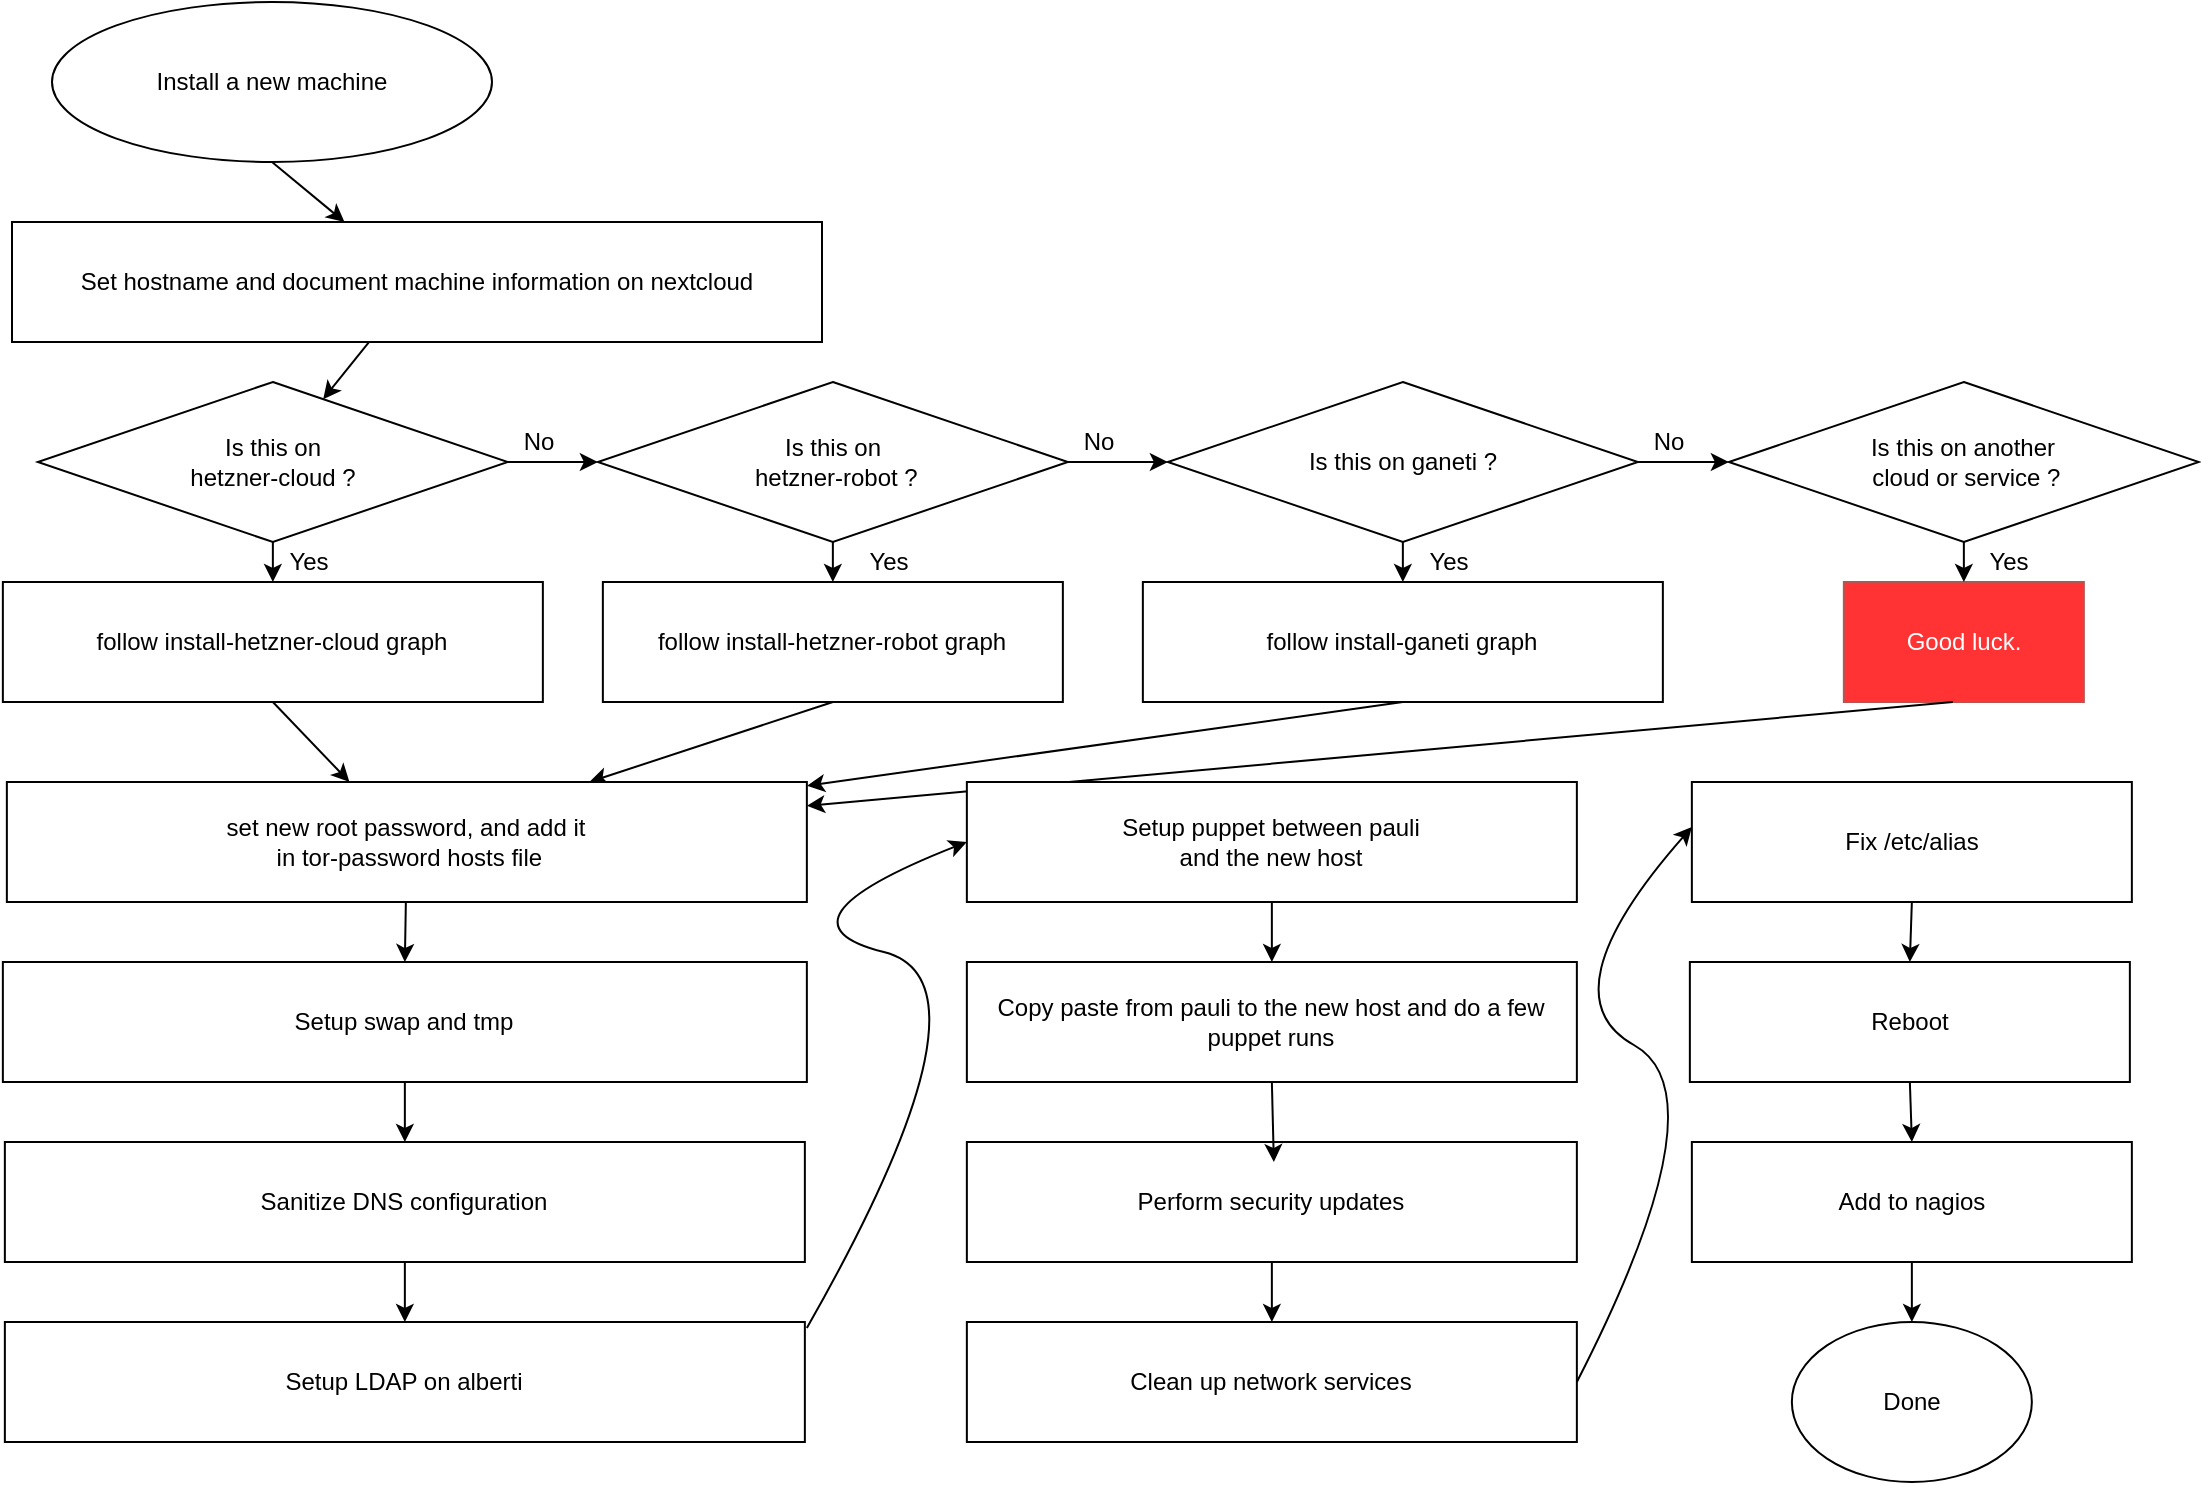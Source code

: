 <mxfile version="12.5.1" type="device" pages="4"><diagram id="0d1IPX23wEX2T46wlJNp" name="install-common"><mxGraphModel dx="1180" dy="740" grid="1" gridSize="10" guides="1" tooltips="1" connect="1" arrows="1" fold="1" page="1" pageScale="1" pageWidth="1169" pageHeight="827" math="0" shadow="0"><root><mxCell id="0"/><mxCell id="1" parent="0"/><mxCell id="UQ7W-DgG1JirvqYdzLQX-1" value="Is this on &lt;br&gt;hetzner-cloud ?" style="rhombus;whiteSpace=wrap;html=1;" parent="1" vertex="1"><mxGeometry x="52.93" y="210" width="235" height="80" as="geometry"/></mxCell><mxCell id="UQ7W-DgG1JirvqYdzLQX-2" value="Install a new machine" style="ellipse;whiteSpace=wrap;html=1;" parent="1" vertex="1"><mxGeometry x="60" y="20" width="220" height="80" as="geometry"/></mxCell><mxCell id="UQ7W-DgG1JirvqYdzLQX-3" value="Is this on&lt;br&gt;&amp;nbsp;hetzner-robot ?" style="rhombus;whiteSpace=wrap;html=1;" parent="1" vertex="1"><mxGeometry x="332.93" y="210" width="235" height="80" as="geometry"/></mxCell><mxCell id="UQ7W-DgG1JirvqYdzLQX-5" value="Is this on ganeti ?" style="rhombus;whiteSpace=wrap;html=1;" parent="1" vertex="1"><mxGeometry x="617.93" y="210" width="235" height="80" as="geometry"/></mxCell><mxCell id="UQ7W-DgG1JirvqYdzLQX-6" value="" style="endArrow=classic;html=1;exitX=0.5;exitY=1;exitDx=0;exitDy=0;" parent="1" source="UQ7W-DgG1JirvqYdzLQX-2" target="RWSKSLjJLrmc3FK-_HVE-2" edge="1"><mxGeometry width="50" height="50" relative="1" as="geometry"><mxPoint x="47.5" y="290" as="sourcePoint"/><mxPoint x="107.5" y="260" as="targetPoint"/></mxGeometry></mxCell><mxCell id="UQ7W-DgG1JirvqYdzLQX-7" value="" style="endArrow=classic;html=1;exitX=1;exitY=0.5;exitDx=0;exitDy=0;entryX=0;entryY=0.5;entryDx=0;entryDy=0;" parent="1" source="UQ7W-DgG1JirvqYdzLQX-1" target="UQ7W-DgG1JirvqYdzLQX-3" edge="1"><mxGeometry width="50" height="50" relative="1" as="geometry"><mxPoint x="207.93" y="460" as="sourcePoint"/><mxPoint x="257.93" y="410" as="targetPoint"/></mxGeometry></mxCell><mxCell id="UQ7W-DgG1JirvqYdzLQX-8" value="" style="endArrow=classic;html=1;exitX=1;exitY=0.5;exitDx=0;exitDy=0;entryX=0;entryY=0.5;entryDx=0;entryDy=0;" parent="1" source="UQ7W-DgG1JirvqYdzLQX-3" target="UQ7W-DgG1JirvqYdzLQX-5" edge="1"><mxGeometry width="50" height="50" relative="1" as="geometry"><mxPoint x="567.93" y="320" as="sourcePoint"/><mxPoint x="617.93" y="270" as="targetPoint"/></mxGeometry></mxCell><mxCell id="UQ7W-DgG1JirvqYdzLQX-9" value="No" style="text;html=1;align=center;verticalAlign=middle;resizable=0;points=[];;autosize=1;" parent="1" vertex="1"><mxGeometry x="287.93" y="230" width="30" height="20" as="geometry"/></mxCell><mxCell id="UQ7W-DgG1JirvqYdzLQX-10" value="No" style="text;html=1;align=center;verticalAlign=middle;resizable=0;points=[];;autosize=1;" parent="1" vertex="1"><mxGeometry x="567.93" y="230" width="30" height="20" as="geometry"/></mxCell><mxCell id="UQ7W-DgG1JirvqYdzLQX-11" value="follow install-hetzner-cloud graph" style="rounded=0;whiteSpace=wrap;html=1;" parent="1" vertex="1"><mxGeometry x="35.43" y="310" width="270" height="60" as="geometry"/></mxCell><mxCell id="UQ7W-DgG1JirvqYdzLQX-12" value="follow install-hetzner-robot graph" style="rounded=0;whiteSpace=wrap;html=1;" parent="1" vertex="1"><mxGeometry x="335.43" y="310" width="230" height="60" as="geometry"/></mxCell><mxCell id="UQ7W-DgG1JirvqYdzLQX-13" value="follow install-ganeti graph" style="rounded=0;whiteSpace=wrap;html=1;" parent="1" vertex="1"><mxGeometry x="605.43" y="310" width="260" height="60" as="geometry"/></mxCell><mxCell id="UQ7W-DgG1JirvqYdzLQX-14" value="" style="endArrow=classic;html=1;exitX=0.5;exitY=1;exitDx=0;exitDy=0;entryX=0.5;entryY=0;entryDx=0;entryDy=0;" parent="1" source="UQ7W-DgG1JirvqYdzLQX-1" target="UQ7W-DgG1JirvqYdzLQX-11" edge="1"><mxGeometry width="50" height="50" relative="1" as="geometry"><mxPoint x="37.93" y="540" as="sourcePoint"/><mxPoint x="87.93" y="490" as="targetPoint"/></mxGeometry></mxCell><mxCell id="UQ7W-DgG1JirvqYdzLQX-15" value="" style="endArrow=classic;html=1;exitX=0.5;exitY=1;exitDx=0;exitDy=0;" parent="1" source="UQ7W-DgG1JirvqYdzLQX-3" target="UQ7W-DgG1JirvqYdzLQX-12" edge="1"><mxGeometry width="50" height="50" relative="1" as="geometry"><mxPoint x="417.93" y="390" as="sourcePoint"/><mxPoint x="467.93" y="340" as="targetPoint"/></mxGeometry></mxCell><mxCell id="UQ7W-DgG1JirvqYdzLQX-16" value="" style="endArrow=classic;html=1;exitX=0.5;exitY=1;exitDx=0;exitDy=0;entryX=0.5;entryY=0;entryDx=0;entryDy=0;" parent="1" source="UQ7W-DgG1JirvqYdzLQX-5" target="UQ7W-DgG1JirvqYdzLQX-13" edge="1"><mxGeometry width="50" height="50" relative="1" as="geometry"><mxPoint x="767.93" y="400" as="sourcePoint"/><mxPoint x="817.93" y="350" as="targetPoint"/></mxGeometry></mxCell><mxCell id="UQ7W-DgG1JirvqYdzLQX-17" value="Yes" style="text;html=1;align=center;verticalAlign=middle;resizable=0;points=[];;autosize=1;" parent="1" vertex="1"><mxGeometry x="167.93" y="290" width="40" height="20" as="geometry"/></mxCell><mxCell id="UQ7W-DgG1JirvqYdzLQX-18" value="Yes" style="text;html=1;align=center;verticalAlign=middle;resizable=0;points=[];;autosize=1;" parent="1" vertex="1"><mxGeometry x="457.93" y="290" width="40" height="20" as="geometry"/></mxCell><mxCell id="UQ7W-DgG1JirvqYdzLQX-19" value="Yes" style="text;html=1;align=center;verticalAlign=middle;resizable=0;points=[];;autosize=1;" parent="1" vertex="1"><mxGeometry x="737.93" y="290" width="40" height="20" as="geometry"/></mxCell><mxCell id="UQ7W-DgG1JirvqYdzLQX-20" value="Is this on another&lt;br&gt;&amp;nbsp;cloud or service ?" style="rhombus;whiteSpace=wrap;html=1;" parent="1" vertex="1"><mxGeometry x="898.43" y="210" width="235" height="80" as="geometry"/></mxCell><mxCell id="UQ7W-DgG1JirvqYdzLQX-21" value="" style="endArrow=classic;html=1;exitX=1;exitY=0.5;exitDx=0;exitDy=0;entryX=0;entryY=0.5;entryDx=0;entryDy=0;" parent="1" source="UQ7W-DgG1JirvqYdzLQX-5" target="UQ7W-DgG1JirvqYdzLQX-20" edge="1"><mxGeometry width="50" height="50" relative="1" as="geometry"><mxPoint x="857.93" y="270" as="sourcePoint"/><mxPoint x="907.93" y="220" as="targetPoint"/></mxGeometry></mxCell><mxCell id="UQ7W-DgG1JirvqYdzLQX-22" value="No" style="text;html=1;align=center;verticalAlign=middle;resizable=0;points=[];;autosize=1;" parent="1" vertex="1"><mxGeometry x="852.93" y="230" width="30" height="20" as="geometry"/></mxCell><mxCell id="UQ7W-DgG1JirvqYdzLQX-23" value="Good luck." style="rounded=0;whiteSpace=wrap;html=1;fillColor=#FF3333;strokeColor=#b85450;fontColor=#FFFFFF;" parent="1" vertex="1"><mxGeometry x="955.93" y="310" width="120" height="60" as="geometry"/></mxCell><mxCell id="UQ7W-DgG1JirvqYdzLQX-24" value="" style="endArrow=classic;html=1;exitX=0.5;exitY=1;exitDx=0;exitDy=0;entryX=0.5;entryY=0;entryDx=0;entryDy=0;" parent="1" source="UQ7W-DgG1JirvqYdzLQX-20" target="UQ7W-DgG1JirvqYdzLQX-23" edge="1"><mxGeometry width="50" height="50" relative="1" as="geometry"><mxPoint x="1017.93" y="390" as="sourcePoint"/><mxPoint x="1067.93" y="340" as="targetPoint"/></mxGeometry></mxCell><mxCell id="UQ7W-DgG1JirvqYdzLQX-25" value="Yes" style="text;html=1;align=center;verticalAlign=middle;resizable=0;points=[];;autosize=1;" parent="1" vertex="1"><mxGeometry x="1017.93" y="290" width="40" height="20" as="geometry"/></mxCell><mxCell id="UQ7W-DgG1JirvqYdzLQX-27" value="" style="endArrow=classic;html=1;exitX=0.5;exitY=1;exitDx=0;exitDy=0;" parent="1" source="UQ7W-DgG1JirvqYdzLQX-11" target="UQ7W-DgG1JirvqYdzLQX-31" edge="1"><mxGeometry width="50" height="50" relative="1" as="geometry"><mxPoint x="59.43" y="520" as="sourcePoint"/><mxPoint x="169.68" y="390" as="targetPoint"/></mxGeometry></mxCell><mxCell id="UQ7W-DgG1JirvqYdzLQX-28" value="" style="endArrow=classic;html=1;exitX=0.5;exitY=1;exitDx=0;exitDy=0;" parent="1" source="UQ7W-DgG1JirvqYdzLQX-12" target="UQ7W-DgG1JirvqYdzLQX-31" edge="1"><mxGeometry width="50" height="50" relative="1" as="geometry"><mxPoint x="319.43" y="740" as="sourcePoint"/><mxPoint x="270.93" y="390" as="targetPoint"/></mxGeometry></mxCell><mxCell id="UQ7W-DgG1JirvqYdzLQX-29" value="" style="endArrow=classic;html=1;exitX=0.5;exitY=1;exitDx=0;exitDy=0;" parent="1" source="UQ7W-DgG1JirvqYdzLQX-13" target="UQ7W-DgG1JirvqYdzLQX-31" edge="1"><mxGeometry width="50" height="50" relative="1" as="geometry"><mxPoint x="759.43" y="540" as="sourcePoint"/><mxPoint x="372.18" y="390" as="targetPoint"/></mxGeometry></mxCell><mxCell id="UQ7W-DgG1JirvqYdzLQX-30" value="" style="endArrow=classic;html=1;exitX=0.454;exitY=1;exitDx=0;exitDy=0;exitPerimeter=0;" parent="1" source="UQ7W-DgG1JirvqYdzLQX-23" target="UQ7W-DgG1JirvqYdzLQX-31" edge="1"><mxGeometry width="50" height="50" relative="1" as="geometry"><mxPoint x="839.43" y="670" as="sourcePoint"/><mxPoint x="473.43" y="420" as="targetPoint"/></mxGeometry></mxCell><mxCell id="UQ7W-DgG1JirvqYdzLQX-31" value="&lt;span style=&quot;white-space: normal&quot;&gt;set new root password, and add it&lt;br&gt;&amp;nbsp;in tor-password&amp;nbsp;&lt;/span&gt;hosts file" style="rounded=0;whiteSpace=wrap;html=1;" parent="1" vertex="1"><mxGeometry x="37.43" y="410" width="400" height="60" as="geometry"/></mxCell><mxCell id="UQ7W-DgG1JirvqYdzLQX-33" value="Setup swap and tmp" style="rounded=0;whiteSpace=wrap;html=1;" parent="1" vertex="1"><mxGeometry x="35.43" y="500" width="402" height="60" as="geometry"/></mxCell><mxCell id="UQ7W-DgG1JirvqYdzLQX-34" value="&lt;p&gt;Sanitize DNS configuration&lt;/p&gt;" style="rounded=0;whiteSpace=wrap;html=1;" parent="1" vertex="1"><mxGeometry x="36.43" y="590" width="400" height="60" as="geometry"/></mxCell><mxCell id="UQ7W-DgG1JirvqYdzLQX-35" value="" style="endArrow=classic;html=1;entryX=0.5;entryY=0;entryDx=0;entryDy=0;" parent="1" source="UQ7W-DgG1JirvqYdzLQX-31" target="UQ7W-DgG1JirvqYdzLQX-33" edge="1"><mxGeometry width="50" height="50" relative="1" as="geometry"><mxPoint x="237.43" y="473" as="sourcePoint"/><mxPoint x="327.43" y="623" as="targetPoint"/></mxGeometry></mxCell><mxCell id="UQ7W-DgG1JirvqYdzLQX-36" value="" style="endArrow=classic;html=1;exitX=0.5;exitY=1;exitDx=0;exitDy=0;entryX=0.5;entryY=0;entryDx=0;entryDy=0;" parent="1" source="UQ7W-DgG1JirvqYdzLQX-33" target="UQ7W-DgG1JirvqYdzLQX-34" edge="1"><mxGeometry width="50" height="50" relative="1" as="geometry"><mxPoint x="226.43" y="710" as="sourcePoint"/><mxPoint x="276.43" y="660" as="targetPoint"/></mxGeometry></mxCell><mxCell id="UQ7W-DgG1JirvqYdzLQX-38" value="Setup LDAP on alberti" style="rounded=0;whiteSpace=wrap;html=1;" parent="1" vertex="1"><mxGeometry x="36.43" y="680" width="400" height="60" as="geometry"/></mxCell><mxCell id="UQ7W-DgG1JirvqYdzLQX-39" value="" style="endArrow=classic;html=1;exitX=0.5;exitY=1;exitDx=0;exitDy=0;entryX=0.5;entryY=0;entryDx=0;entryDy=0;" parent="1" source="UQ7W-DgG1JirvqYdzLQX-34" target="UQ7W-DgG1JirvqYdzLQX-38" edge="1"><mxGeometry width="50" height="50" relative="1" as="geometry"><mxPoint x="646.43" y="690" as="sourcePoint"/><mxPoint x="696.43" y="640" as="targetPoint"/></mxGeometry></mxCell><mxCell id="UQ7W-DgG1JirvqYdzLQX-40" value="Setup puppet between pauli &lt;br&gt;and the new host" style="rounded=0;whiteSpace=wrap;html=1;" parent="1" vertex="1"><mxGeometry x="517.43" y="410" width="305" height="60" as="geometry"/></mxCell><mxCell id="UQ7W-DgG1JirvqYdzLQX-41" value="Copy paste from pauli to the new host and do a few puppet runs" style="rounded=0;whiteSpace=wrap;html=1;" parent="1" vertex="1"><mxGeometry x="517.43" y="500" width="305" height="60" as="geometry"/></mxCell><mxCell id="UQ7W-DgG1JirvqYdzLQX-42" value="Perform security updates" style="rounded=0;whiteSpace=wrap;html=1;" parent="1" vertex="1"><mxGeometry x="517.43" y="590" width="305" height="60" as="geometry"/></mxCell><mxCell id="UQ7W-DgG1JirvqYdzLQX-44" value="Clean up network services" style="rounded=0;whiteSpace=wrap;html=1;" parent="1" vertex="1"><mxGeometry x="517.43" y="680" width="305" height="60" as="geometry"/></mxCell><mxCell id="UQ7W-DgG1JirvqYdzLQX-45" value="Fix /etc/alias" style="rounded=0;whiteSpace=wrap;html=1;" parent="1" vertex="1"><mxGeometry x="879.93" y="410" width="220" height="60" as="geometry"/></mxCell><mxCell id="UQ7W-DgG1JirvqYdzLQX-46" value="Reboot" style="rounded=0;whiteSpace=wrap;html=1;" parent="1" vertex="1"><mxGeometry x="878.93" y="500" width="220" height="60" as="geometry"/></mxCell><mxCell id="UQ7W-DgG1JirvqYdzLQX-47" value="Add to nagios" style="rounded=0;whiteSpace=wrap;html=1;" parent="1" vertex="1"><mxGeometry x="879.93" y="590" width="220" height="60" as="geometry"/></mxCell><mxCell id="UQ7W-DgG1JirvqYdzLQX-48" value="" style="curved=1;endArrow=classic;html=1;fontColor=#FFFFFF;entryX=0;entryY=0.5;entryDx=0;entryDy=0;" parent="1" target="UQ7W-DgG1JirvqYdzLQX-40" edge="1"><mxGeometry width="50" height="50" relative="1" as="geometry"><mxPoint x="437.43" y="683" as="sourcePoint"/><mxPoint x="517.43" y="443" as="targetPoint"/><Array as="points"><mxPoint x="535.93" y="510"/><mxPoint x="415.93" y="480"/></Array></mxGeometry></mxCell><mxCell id="UQ7W-DgG1JirvqYdzLQX-49" value="" style="endArrow=classic;html=1;fontColor=#FFFFFF;exitX=0.5;exitY=1;exitDx=0;exitDy=0;entryX=0.5;entryY=0;entryDx=0;entryDy=0;" parent="1" source="UQ7W-DgG1JirvqYdzLQX-40" target="UQ7W-DgG1JirvqYdzLQX-41" edge="1"><mxGeometry width="50" height="50" relative="1" as="geometry"><mxPoint x="669.93" y="539.5" as="sourcePoint"/><mxPoint x="517.43" y="849.5" as="targetPoint"/></mxGeometry></mxCell><mxCell id="UQ7W-DgG1JirvqYdzLQX-50" value="" style="endArrow=classic;html=1;fontColor=#FFFFFF;exitX=0.5;exitY=1;exitDx=0;exitDy=0;" parent="1" source="UQ7W-DgG1JirvqYdzLQX-41" edge="1"><mxGeometry width="50" height="50" relative="1" as="geometry"><mxPoint x="607.43" y="853" as="sourcePoint"/><mxPoint x="670.93" y="600" as="targetPoint"/></mxGeometry></mxCell><mxCell id="UQ7W-DgG1JirvqYdzLQX-51" value="" style="endArrow=classic;html=1;fontColor=#FFFFFF;entryX=0.5;entryY=0;entryDx=0;entryDy=0;" parent="1" source="UQ7W-DgG1JirvqYdzLQX-42" target="UQ7W-DgG1JirvqYdzLQX-44" edge="1"><mxGeometry width="50" height="50" relative="1" as="geometry"><mxPoint x="669.93" y="733" as="sourcePoint"/><mxPoint x="669.93" y="753.711" as="targetPoint"/></mxGeometry></mxCell><mxCell id="UQ7W-DgG1JirvqYdzLQX-52" value="" style="curved=1;endArrow=classic;html=1;fontColor=#FFFFFF;exitX=1;exitY=0.5;exitDx=0;exitDy=0;entryX=0;entryY=0.375;entryDx=0;entryDy=0;entryPerimeter=0;" parent="1" source="UQ7W-DgG1JirvqYdzLQX-44" target="UQ7W-DgG1JirvqYdzLQX-45" edge="1"><mxGeometry width="50" height="50" relative="1" as="geometry"><mxPoint x="847.43" y="819.5" as="sourcePoint"/><mxPoint x="877.43" y="509.5" as="targetPoint"/><Array as="points"><mxPoint x="895.93" y="566.5"/><mxPoint x="805.93" y="516.5"/></Array></mxGeometry></mxCell><mxCell id="UQ7W-DgG1JirvqYdzLQX-55" value="Done" style="ellipse;whiteSpace=wrap;html=1;" parent="1" vertex="1"><mxGeometry x="929.93" y="680" width="120" height="80" as="geometry"/></mxCell><mxCell id="UQ7W-DgG1JirvqYdzLQX-56" value="" style="endArrow=classic;html=1;fontColor=#FFFFFF;exitX=0.5;exitY=1;exitDx=0;exitDy=0;entryX=0.5;entryY=0;entryDx=0;entryDy=0;" parent="1" source="UQ7W-DgG1JirvqYdzLQX-47" target="UQ7W-DgG1JirvqYdzLQX-55" edge="1"><mxGeometry width="50" height="50" relative="1" as="geometry"><mxPoint x="935.93" y="710" as="sourcePoint"/><mxPoint x="985.93" y="660" as="targetPoint"/></mxGeometry></mxCell><mxCell id="UQ7W-DgG1JirvqYdzLQX-60" value="" style="endArrow=classic;html=1;fontColor=#FFFFFF;exitX=0.5;exitY=1;exitDx=0;exitDy=0;entryX=0.5;entryY=0;entryDx=0;entryDy=0;" parent="1" source="UQ7W-DgG1JirvqYdzLQX-45" target="UQ7W-DgG1JirvqYdzLQX-46" edge="1"><mxGeometry width="50" height="50" relative="1" as="geometry"><mxPoint x="955.93" y="376.5" as="sourcePoint"/><mxPoint x="1005.93" y="326.5" as="targetPoint"/></mxGeometry></mxCell><mxCell id="UQ7W-DgG1JirvqYdzLQX-61" value="" style="endArrow=classic;html=1;fontColor=#FFFFFF;exitX=0.5;exitY=1;exitDx=0;exitDy=0;entryX=0.5;entryY=0;entryDx=0;entryDy=0;" parent="1" source="UQ7W-DgG1JirvqYdzLQX-46" target="UQ7W-DgG1JirvqYdzLQX-47" edge="1"><mxGeometry width="50" height="50" relative="1" as="geometry"><mxPoint x="995.93" y="370" as="sourcePoint"/><mxPoint x="989.93" y="570" as="targetPoint"/></mxGeometry></mxCell><mxCell id="RWSKSLjJLrmc3FK-_HVE-2" value="Set hostname and document machine information on nextcloud" style="rounded=0;whiteSpace=wrap;html=1;" vertex="1" parent="1"><mxGeometry x="40" y="130" width="405" height="60" as="geometry"/></mxCell><mxCell id="RWSKSLjJLrmc3FK-_HVE-3" value="" style="endArrow=classic;html=1;" edge="1" parent="1" source="RWSKSLjJLrmc3FK-_HVE-2" target="UQ7W-DgG1JirvqYdzLQX-1"><mxGeometry width="50" height="50" relative="1" as="geometry"><mxPoint x="40" y="850" as="sourcePoint"/><mxPoint x="90" y="800" as="targetPoint"/></mxGeometry></mxCell></root></mxGraphModel></diagram><diagram id="RopTsCA-VjNMFhCoTUpa" name="ganeti"><mxGraphModel dx="1180" dy="740" grid="1" gridSize="10" guides="1" tooltips="1" connect="1" arrows="1" fold="1" page="1" pageScale="1" pageWidth="850" pageHeight="1100" math="0" shadow="0"><root><mxCell id="LaWRZL4tM7NDJbEpiCf7-0"/><mxCell id="LaWRZL4tM7NDJbEpiCf7-1" parent="LaWRZL4tM7NDJbEpiCf7-0"/><mxCell id="xphLj5IP6PLh7_nCC-Ls-0" value="Installing a Ganeti VM" style="strokeWidth=2;html=1;shape=mxgraph.flowchart.start_1;whiteSpace=wrap;" vertex="1" parent="LaWRZL4tM7NDJbEpiCf7-1"><mxGeometry x="20" y="20" width="100" height="60" as="geometry"/></mxCell><mxCell id="xphLj5IP6PLh7_nCC-Ls-2" value="" style="endArrow=classic;html=1;" edge="1" parent="LaWRZL4tM7NDJbEpiCf7-1" source="xphLj5IP6PLh7_nCC-Ls-0" target="xphLj5IP6PLh7_nCC-Ls-3"><mxGeometry width="50" height="50" relative="1" as="geometry"><mxPoint x="20" y="250" as="sourcePoint"/><mxPoint x="70" y="100" as="targetPoint"/></mxGeometry></mxCell><mxCell id="xphLj5IP6PLh7_nCC-Ls-3" value="gnt-instance add" style="rounded=0;whiteSpace=wrap;html=1;" vertex="1" parent="LaWRZL4tM7NDJbEpiCf7-1"><mxGeometry x="10" y="100" width="120" height="60" as="geometry"/></mxCell><mxCell id="yCMYgFFWHgYFeI_J4jWQ-0" value="extract root password and SSH fingerprints" style="rounded=0;whiteSpace=wrap;html=1;" vertex="1" parent="LaWRZL4tM7NDJbEpiCf7-1"><mxGeometry x="10" y="190" width="120" height="60" as="geometry"/></mxCell><mxCell id="yCMYgFFWHgYFeI_J4jWQ-1" value="" style="endArrow=classic;html=1;" edge="1" parent="LaWRZL4tM7NDJbEpiCf7-1" source="xphLj5IP6PLh7_nCC-Ls-3" target="yCMYgFFWHgYFeI_J4jWQ-0"><mxGeometry width="50" height="50" relative="1" as="geometry"><mxPoint x="10" y="320" as="sourcePoint"/><mxPoint x="60" y="270" as="targetPoint"/></mxGeometry></mxCell><mxCell id="yCMYgFFWHgYFeI_J4jWQ-2" value="SSH into server" style="rounded=0;whiteSpace=wrap;html=1;" vertex="1" parent="LaWRZL4tM7NDJbEpiCf7-1"><mxGeometry x="10" y="270" width="120" height="60" as="geometry"/></mxCell><mxCell id="yCMYgFFWHgYFeI_J4jWQ-3" value="change root password" style="rounded=0;whiteSpace=wrap;html=1;" vertex="1" parent="LaWRZL4tM7NDJbEpiCf7-1"><mxGeometry x="10" y="350" width="120" height="60" as="geometry"/></mxCell><mxCell id="yCMYgFFWHgYFeI_J4jWQ-4" value="" style="endArrow=classic;html=1;" edge="1" parent="LaWRZL4tM7NDJbEpiCf7-1" source="yCMYgFFWHgYFeI_J4jWQ-2" target="yCMYgFFWHgYFeI_J4jWQ-3"><mxGeometry width="50" height="50" relative="1" as="geometry"><mxPoint x="10" y="480" as="sourcePoint"/><mxPoint x="60" y="430" as="targetPoint"/></mxGeometry></mxCell><mxCell id="yCMYgFFWHgYFeI_J4jWQ-5" value="" style="endArrow=classic;html=1;" edge="1" parent="LaWRZL4tM7NDJbEpiCf7-1" source="yCMYgFFWHgYFeI_J4jWQ-0" target="yCMYgFFWHgYFeI_J4jWQ-2"><mxGeometry width="50" height="50" relative="1" as="geometry"><mxPoint x="10" y="480" as="sourcePoint"/><mxPoint x="60" y="430" as="targetPoint"/></mxGeometry></mxCell></root></mxGraphModel></diagram><diagram id="rXqf15pG_i2lEOnhSAbr" name="hetzner-cloud"><mxGraphModel dx="1180" dy="740" grid="1" gridSize="10" guides="1" tooltips="1" connect="1" arrows="1" fold="1" page="1" pageScale="1" pageWidth="850" pageHeight="1100" math="0" shadow="0"><root><mxCell id="SRKDF5lGImAMjqzvVvUt-0"/><mxCell id="SRKDF5lGImAMjqzvVvUt-1" parent="SRKDF5lGImAMjqzvVvUt-0"/><mxCell id="R3N5IcNXC-wR-8dHzUkJ-0" value="Installing a Hetzner Cloud VM" style="strokeWidth=2;html=1;shape=mxgraph.flowchart.start_1;whiteSpace=wrap;" vertex="1" parent="SRKDF5lGImAMjqzvVvUt-1"><mxGeometry x="40" y="30" width="100" height="60" as="geometry"/></mxCell><mxCell id="R3N5IcNXC-wR-8dHzUkJ-64" value="" style="edgeStyle=orthogonalEdgeStyle;rounded=0;orthogonalLoop=1;jettySize=auto;html=1;" edge="1" parent="SRKDF5lGImAMjqzvVvUt-1" source="R3N5IcNXC-wR-8dHzUkJ-1" target="R3N5IcNXC-wR-8dHzUkJ-3"><mxGeometry relative="1" as="geometry"/></mxCell><mxCell id="R3N5IcNXC-wR-8dHzUkJ-1" value="Create VM in Hetzner Cloud" style="rounded=0;whiteSpace=wrap;html=1;" vertex="1" parent="SRKDF5lGImAMjqzvVvUt-1"><mxGeometry x="30" y="110" width="120" height="60" as="geometry"/></mxCell><mxCell id="R3N5IcNXC-wR-8dHzUkJ-2" value="" style="endArrow=classic;html=1;" edge="1" parent="SRKDF5lGImAMjqzvVvUt-1" source="R3N5IcNXC-wR-8dHzUkJ-0" target="R3N5IcNXC-wR-8dHzUkJ-1"><mxGeometry width="50" height="50" relative="1" as="geometry"><mxPoint x="-150" y="490" as="sourcePoint"/><mxPoint x="-100" y="440" as="targetPoint"/></mxGeometry></mxCell><mxCell id="R3N5IcNXC-wR-8dHzUkJ-65" value="" style="edgeStyle=orthogonalEdgeStyle;rounded=0;orthogonalLoop=1;jettySize=auto;html=1;" edge="1" parent="SRKDF5lGImAMjqzvVvUt-1" source="R3N5IcNXC-wR-8dHzUkJ-3" target="R3N5IcNXC-wR-8dHzUkJ-4"><mxGeometry relative="1" as="geometry"/></mxCell><mxCell id="R3N5IcNXC-wR-8dHzUkJ-3" value="&lt;div&gt;Reboot in rescue system console&lt;/div&gt;" style="rounded=0;whiteSpace=wrap;html=1;" vertex="1" parent="SRKDF5lGImAMjqzvVvUt-1"><mxGeometry x="30" y="190" width="120" height="60" as="geometry"/></mxCell><mxCell id="R3N5IcNXC-wR-8dHzUkJ-66" value="" style="edgeStyle=orthogonalEdgeStyle;rounded=0;orthogonalLoop=1;jettySize=auto;html=1;" edge="1" parent="SRKDF5lGImAMjqzvVvUt-1" source="R3N5IcNXC-wR-8dHzUkJ-4" target="R3N5IcNXC-wR-8dHzUkJ-5"><mxGeometry relative="1" as="geometry"/></mxCell><mxCell id="R3N5IcNXC-wR-8dHzUkJ-4" value="Extract SSH fingerprint " style="rounded=0;whiteSpace=wrap;html=1;" vertex="1" parent="SRKDF5lGImAMjqzvVvUt-1"><mxGeometry x="30" y="270" width="120" height="60" as="geometry"/></mxCell><mxCell id="R3N5IcNXC-wR-8dHzUkJ-67" value="" style="edgeStyle=orthogonalEdgeStyle;rounded=0;orthogonalLoop=1;jettySize=auto;html=1;" edge="1" parent="SRKDF5lGImAMjqzvVvUt-1" source="R3N5IcNXC-wR-8dHzUkJ-5" target="R3N5IcNXC-wR-8dHzUkJ-6"><mxGeometry relative="1" as="geometry"/></mxCell><mxCell id="R3N5IcNXC-wR-8dHzUkJ-5" value="login to the host through SSH" style="rounded=0;whiteSpace=wrap;html=1;" vertex="1" parent="SRKDF5lGImAMjqzvVvUt-1"><mxGeometry x="30" y="350" width="120" height="60" as="geometry"/></mxCell><mxCell id="R3N5IcNXC-wR-8dHzUkJ-68" value="" style="edgeStyle=orthogonalEdgeStyle;rounded=0;orthogonalLoop=1;jettySize=auto;html=1;" edge="1" parent="SRKDF5lGImAMjqzvVvUt-1" source="R3N5IcNXC-wR-8dHzUkJ-6" target="R3N5IcNXC-wR-8dHzUkJ-7"><mxGeometry relative="1" as="geometry"/></mxCell><mxCell id="R3N5IcNXC-wR-8dHzUkJ-6" value="start a screen session" style="rounded=0;whiteSpace=wrap;html=1;" vertex="1" parent="SRKDF5lGImAMjqzvVvUt-1"><mxGeometry x="30" y="430" width="120" height="60" as="geometry"/></mxCell><mxCell id="R3N5IcNXC-wR-8dHzUkJ-69" value="" style="edgeStyle=orthogonalEdgeStyle;rounded=0;orthogonalLoop=1;jettySize=auto;html=1;" edge="1" parent="SRKDF5lGImAMjqzvVvUt-1" source="R3N5IcNXC-wR-8dHzUkJ-7" target="R3N5IcNXC-wR-8dHzUkJ-8"><mxGeometry relative="1" as="geometry"/></mxCell><mxCell id="R3N5IcNXC-wR-8dHzUkJ-7" value="clone tsa-misc repo" style="rounded=0;whiteSpace=wrap;html=1;" vertex="1" parent="SRKDF5lGImAMjqzvVvUt-1"><mxGeometry x="30" y="510" width="120" height="60" as="geometry"/></mxCell><mxCell id="R3N5IcNXC-wR-8dHzUkJ-8" value="&lt;code&gt;./tsa-misc/tor-install-hetzner&lt;/code&gt;" style="rounded=0;whiteSpace=wrap;html=1;" vertex="1" parent="SRKDF5lGImAMjqzvVvUt-1"><mxGeometry x="30" y="590" width="120" height="60" as="geometry"/></mxCell><mxCell id="R3N5IcNXC-wR-8dHzUkJ-70" value="" style="edgeStyle=orthogonalEdgeStyle;rounded=0;orthogonalLoop=1;jettySize=auto;html=1;" edge="1" parent="SRKDF5lGImAMjqzvVvUt-1" source="R3N5IcNXC-wR-8dHzUkJ-37" target="R3N5IcNXC-wR-8dHzUkJ-38"><mxGeometry relative="1" as="geometry"/></mxCell><mxCell id="R3N5IcNXC-wR-8dHzUkJ-37" value="generate root password" style="rounded=0;whiteSpace=wrap;html=1;" vertex="1" parent="SRKDF5lGImAMjqzvVvUt-1"><mxGeometry x="190" y="30" width="120" height="60" as="geometry"/></mxCell><mxCell id="R3N5IcNXC-wR-8dHzUkJ-71" value="" style="edgeStyle=orthogonalEdgeStyle;rounded=0;orthogonalLoop=1;jettySize=auto;html=1;" edge="1" parent="SRKDF5lGImAMjqzvVvUt-1" source="R3N5IcNXC-wR-8dHzUkJ-38" target="R3N5IcNXC-wR-8dHzUkJ-39"><mxGeometry relative="1" as="geometry"/></mxCell><mxCell id="R3N5IcNXC-wR-8dHzUkJ-38" value="generate LUKS passphrase" style="rounded=0;whiteSpace=wrap;html=1;" vertex="1" parent="SRKDF5lGImAMjqzvVvUt-1"><mxGeometry x="190" y="110" width="120" height="60" as="geometry"/></mxCell><mxCell id="R3N5IcNXC-wR-8dHzUkJ-72" value="" style="edgeStyle=orthogonalEdgeStyle;rounded=0;orthogonalLoop=1;jettySize=auto;html=1;" edge="1" parent="SRKDF5lGImAMjqzvVvUt-1" source="R3N5IcNXC-wR-8dHzUkJ-39" target="R3N5IcNXC-wR-8dHzUkJ-40"><mxGeometry relative="1" as="geometry"/></mxCell><mxCell id="R3N5IcNXC-wR-8dHzUkJ-39" value="partition /dev/sda with sfdisk" style="rounded=0;whiteSpace=wrap;html=1;" vertex="1" parent="SRKDF5lGImAMjqzvVvUt-1"><mxGeometry x="190" y="190" width="120" height="60" as="geometry"/></mxCell><mxCell id="R3N5IcNXC-wR-8dHzUkJ-73" value="" style="edgeStyle=orthogonalEdgeStyle;rounded=0;orthogonalLoop=1;jettySize=auto;html=1;" edge="1" parent="SRKDF5lGImAMjqzvVvUt-1" source="R3N5IcNXC-wR-8dHzUkJ-40" target="R3N5IcNXC-wR-8dHzUkJ-41"><mxGeometry relative="1" as="geometry"/></mxCell><mxCell id="R3N5IcNXC-wR-8dHzUkJ-40" value="initialize /dev/sda2 with cryptsetup" style="rounded=0;whiteSpace=wrap;html=1;" vertex="1" parent="SRKDF5lGImAMjqzvVvUt-1"><mxGeometry x="190" y="270" width="120" height="60" as="geometry"/></mxCell><mxCell id="R3N5IcNXC-wR-8dHzUkJ-74" value="" style="edgeStyle=orthogonalEdgeStyle;rounded=0;orthogonalLoop=1;jettySize=auto;html=1;" edge="1" parent="SRKDF5lGImAMjqzvVvUt-1" source="R3N5IcNXC-wR-8dHzUkJ-41" target="R3N5IcNXC-wR-8dHzUkJ-42"><mxGeometry relative="1" as="geometry"/></mxCell><mxCell id="R3N5IcNXC-wR-8dHzUkJ-41" value="create filesystems" style="rounded=0;whiteSpace=wrap;html=1;" vertex="1" parent="SRKDF5lGImAMjqzvVvUt-1"><mxGeometry x="190" y="350" width="120" height="60" as="geometry"/></mxCell><mxCell id="R3N5IcNXC-wR-8dHzUkJ-75" value="" style="edgeStyle=orthogonalEdgeStyle;rounded=0;orthogonalLoop=1;jettySize=auto;html=1;" edge="1" parent="SRKDF5lGImAMjqzvVvUt-1" source="R3N5IcNXC-wR-8dHzUkJ-42" target="R3N5IcNXC-wR-8dHzUkJ-43"><mxGeometry relative="1" as="geometry"/></mxCell><mxCell id="R3N5IcNXC-wR-8dHzUkJ-42" value="mount /mnt/target and /mnt/target/boot" style="rounded=0;whiteSpace=wrap;html=1;" vertex="1" parent="SRKDF5lGImAMjqzvVvUt-1"><mxGeometry x="190" y="430" width="120" height="60" as="geometry"/></mxCell><mxCell id="R3N5IcNXC-wR-8dHzUkJ-76" value="" style="edgeStyle=orthogonalEdgeStyle;rounded=0;orthogonalLoop=1;jettySize=auto;html=1;" edge="1" parent="SRKDF5lGImAMjqzvVvUt-1" source="R3N5IcNXC-wR-8dHzUkJ-43" target="R3N5IcNXC-wR-8dHzUkJ-44"><mxGeometry relative="1" as="geometry"/></mxCell><mxCell id="R3N5IcNXC-wR-8dHzUkJ-43" value="debootstrap --arch=amd64 --variant=minbase" style="rounded=0;whiteSpace=wrap;html=1;" vertex="1" parent="SRKDF5lGImAMjqzvVvUt-1"><mxGeometry x="190" y="510" width="120" height="60" as="geometry"/></mxCell><mxCell id="R3N5IcNXC-wR-8dHzUkJ-77" value="" style="edgeStyle=orthogonalEdgeStyle;rounded=0;orthogonalLoop=1;jettySize=auto;html=1;entryX=0;entryY=0.5;entryDx=0;entryDy=0;" edge="1" parent="SRKDF5lGImAMjqzvVvUt-1" source="R3N5IcNXC-wR-8dHzUkJ-44" target="R3N5IcNXC-wR-8dHzUkJ-45"><mxGeometry relative="1" as="geometry"/></mxCell><mxCell id="R3N5IcNXC-wR-8dHzUkJ-44" value="mount -o bint {/proc,/sys,dev}" style="rounded=0;whiteSpace=wrap;html=1;" vertex="1" parent="SRKDF5lGImAMjqzvVvUt-1"><mxGeometry x="190" y="590" width="120" height="60" as="geometry"/></mxCell><mxCell id="R3N5IcNXC-wR-8dHzUkJ-78" value="" style="edgeStyle=orthogonalEdgeStyle;rounded=0;orthogonalLoop=1;jettySize=auto;html=1;" edge="1" parent="SRKDF5lGImAMjqzvVvUt-1" source="R3N5IcNXC-wR-8dHzUkJ-45" target="R3N5IcNXC-wR-8dHzUkJ-46"><mxGeometry relative="1" as="geometry"/></mxCell><mxCell id="R3N5IcNXC-wR-8dHzUkJ-45" value="setup swap file" style="rounded=0;whiteSpace=wrap;html=1;" vertex="1" parent="SRKDF5lGImAMjqzvVvUt-1"><mxGeometry x="350" y="30" width="120" height="60" as="geometry"/></mxCell><mxCell id="R3N5IcNXC-wR-8dHzUkJ-79" value="" style="edgeStyle=orthogonalEdgeStyle;rounded=0;orthogonalLoop=1;jettySize=auto;html=1;" edge="1" parent="SRKDF5lGImAMjqzvVvUt-1" source="R3N5IcNXC-wR-8dHzUkJ-46" target="R3N5IcNXC-wR-8dHzUkJ-47"><mxGeometry relative="1" as="geometry"/></mxCell><mxCell id="R3N5IcNXC-wR-8dHzUkJ-46" value="write /etc/fstab" style="rounded=0;whiteSpace=wrap;html=1;" vertex="1" parent="SRKDF5lGImAMjqzvVvUt-1"><mxGeometry x="350" y="110" width="120" height="60" as="geometry"/></mxCell><mxCell id="R3N5IcNXC-wR-8dHzUkJ-80" value="" style="edgeStyle=orthogonalEdgeStyle;rounded=0;orthogonalLoop=1;jettySize=auto;html=1;" edge="1" parent="SRKDF5lGImAMjqzvVvUt-1" source="R3N5IcNXC-wR-8dHzUkJ-47" target="R3N5IcNXC-wR-8dHzUkJ-48"><mxGeometry relative="1" as="geometry"/></mxCell><mxCell id="R3N5IcNXC-wR-8dHzUkJ-47" value="overwrite /etc/hosts" style="rounded=0;whiteSpace=wrap;html=1;" vertex="1" parent="SRKDF5lGImAMjqzvVvUt-1"><mxGeometry x="350" y="190" width="120" height="60" as="geometry"/></mxCell><mxCell id="R3N5IcNXC-wR-8dHzUkJ-81" value="" style="edgeStyle=orthogonalEdgeStyle;rounded=0;orthogonalLoop=1;jettySize=auto;html=1;" edge="1" parent="SRKDF5lGImAMjqzvVvUt-1" source="R3N5IcNXC-wR-8dHzUkJ-48" target="R3N5IcNXC-wR-8dHzUkJ-49"><mxGeometry relative="1" as="geometry"/></mxCell><mxCell id="R3N5IcNXC-wR-8dHzUkJ-48" value="create empty etc/udev/rules.d/75-persistent-net-generator.rules" style="rounded=0;whiteSpace=wrap;html=1;" vertex="1" parent="SRKDF5lGImAMjqzvVvUt-1"><mxGeometry x="350" y="270" width="120" height="60" as="geometry"/></mxCell><mxCell id="R3N5IcNXC-wR-8dHzUkJ-82" value="" style="edgeStyle=orthogonalEdgeStyle;rounded=0;orthogonalLoop=1;jettySize=auto;html=1;" edge="1" parent="SRKDF5lGImAMjqzvVvUt-1" source="R3N5IcNXC-wR-8dHzUkJ-49" target="R3N5IcNXC-wR-8dHzUkJ-50"><mxGeometry relative="1" as="geometry"/></mxCell><mxCell id="R3N5IcNXC-wR-8dHzUkJ-49" value="install dhcp client" style="rounded=0;whiteSpace=wrap;html=1;" vertex="1" parent="SRKDF5lGImAMjqzvVvUt-1"><mxGeometry x="350" y="350" width="120" height="60" as="geometry"/></mxCell><mxCell id="R3N5IcNXC-wR-8dHzUkJ-83" value="" style="edgeStyle=orthogonalEdgeStyle;rounded=0;orthogonalLoop=1;jettySize=auto;html=1;" edge="1" parent="SRKDF5lGImAMjqzvVvUt-1" source="R3N5IcNXC-wR-8dHzUkJ-50" target="R3N5IcNXC-wR-8dHzUkJ-51"><mxGeometry relative="1" as="geometry"/></mxCell><mxCell id="R3N5IcNXC-wR-8dHzUkJ-50" value="configure /etc/network/interfaces for DHCP and static IPv6" style="rounded=0;whiteSpace=wrap;html=1;" vertex="1" parent="SRKDF5lGImAMjqzvVvUt-1"><mxGeometry x="350" y="430" width="120" height="60" as="geometry"/></mxCell><mxCell id="R3N5IcNXC-wR-8dHzUkJ-84" value="" style="edgeStyle=orthogonalEdgeStyle;rounded=0;orthogonalLoop=1;jettySize=auto;html=1;" edge="1" parent="SRKDF5lGImAMjqzvVvUt-1" source="R3N5IcNXC-wR-8dHzUkJ-51" target="R3N5IcNXC-wR-8dHzUkJ-52"><mxGeometry relative="1" as="geometry"/></mxCell><mxCell id="R3N5IcNXC-wR-8dHzUkJ-51" value="configure /etc/resolv.conf with google nameservers" style="rounded=0;whiteSpace=wrap;html=1;" vertex="1" parent="SRKDF5lGImAMjqzvVvUt-1"><mxGeometry x="350" y="510" width="120" height="60" as="geometry"/></mxCell><mxCell id="R3N5IcNXC-wR-8dHzUkJ-85" style="edgeStyle=orthogonalEdgeStyle;rounded=0;orthogonalLoop=1;jettySize=auto;html=1;entryX=0;entryY=0.5;entryDx=0;entryDy=0;" edge="1" parent="SRKDF5lGImAMjqzvVvUt-1" source="R3N5IcNXC-wR-8dHzUkJ-52" target="R3N5IcNXC-wR-8dHzUkJ-53"><mxGeometry relative="1" as="geometry"/></mxCell><mxCell id="R3N5IcNXC-wR-8dHzUkJ-52" value="&lt;div&gt;disable apt recommends&lt;/div&gt;" style="rounded=0;whiteSpace=wrap;html=1;" vertex="1" parent="SRKDF5lGImAMjqzvVvUt-1"><mxGeometry x="350" y="590" width="120" height="60" as="geometry"/></mxCell><mxCell id="R3N5IcNXC-wR-8dHzUkJ-86" value="" style="edgeStyle=orthogonalEdgeStyle;rounded=0;orthogonalLoop=1;jettySize=auto;html=1;" edge="1" parent="SRKDF5lGImAMjqzvVvUt-1" source="R3N5IcNXC-wR-8dHzUkJ-53" target="R3N5IcNXC-wR-8dHzUkJ-54"><mxGeometry relative="1" as="geometry"/></mxCell><mxCell id="R3N5IcNXC-wR-8dHzUkJ-53" value="&lt;div&gt;install a bunch of packages&lt;/div&gt;" style="rounded=0;whiteSpace=wrap;html=1;" vertex="1" parent="SRKDF5lGImAMjqzvVvUt-1"><mxGeometry x="510" y="30" width="120" height="60" as="geometry"/></mxCell><mxCell id="R3N5IcNXC-wR-8dHzUkJ-87" value="" style="edgeStyle=orthogonalEdgeStyle;rounded=0;orthogonalLoop=1;jettySize=auto;html=1;" edge="1" parent="SRKDF5lGImAMjqzvVvUt-1" source="R3N5IcNXC-wR-8dHzUkJ-54" target="R3N5IcNXC-wR-8dHzUkJ-55"><mxGeometry relative="1" as="geometry"/></mxCell><mxCell id="R3N5IcNXC-wR-8dHzUkJ-54" value="configure dropbear-initramfs" style="rounded=0;whiteSpace=wrap;html=1;" vertex="1" parent="SRKDF5lGImAMjqzvVvUt-1"><mxGeometry x="510" y="110" width="120" height="60" as="geometry"/></mxCell><mxCell id="R3N5IcNXC-wR-8dHzUkJ-88" value="" style="edgeStyle=orthogonalEdgeStyle;rounded=0;orthogonalLoop=1;jettySize=auto;html=1;" edge="1" parent="SRKDF5lGImAMjqzvVvUt-1" source="R3N5IcNXC-wR-8dHzUkJ-55" target="R3N5IcNXC-wR-8dHzUkJ-56"><mxGeometry relative="1" as="geometry"/></mxCell><mxCell id="R3N5IcNXC-wR-8dHzUkJ-55" value="configure grub and kernel" style="rounded=0;whiteSpace=wrap;html=1;" vertex="1" parent="SRKDF5lGImAMjqzvVvUt-1"><mxGeometry x="510" y="190" width="120" height="60" as="geometry"/></mxCell><mxCell id="R3N5IcNXC-wR-8dHzUkJ-89" value="" style="edgeStyle=orthogonalEdgeStyle;rounded=0;orthogonalLoop=1;jettySize=auto;html=1;" edge="1" parent="SRKDF5lGImAMjqzvVvUt-1" source="R3N5IcNXC-wR-8dHzUkJ-56" target="R3N5IcNXC-wR-8dHzUkJ-57"><mxGeometry relative="1" as="geometry"/></mxCell><mxCell id="R3N5IcNXC-wR-8dHzUkJ-56" value="install SSH and configure /etc/ssh/userkeys/root" style="rounded=0;whiteSpace=wrap;html=1;" vertex="1" parent="SRKDF5lGImAMjqzvVvUt-1"><mxGeometry x="510" y="270" width="120" height="60" as="geometry"/></mxCell><mxCell id="R3N5IcNXC-wR-8dHzUkJ-90" value="" style="edgeStyle=orthogonalEdgeStyle;rounded=0;orthogonalLoop=1;jettySize=auto;html=1;" edge="1" parent="SRKDF5lGImAMjqzvVvUt-1" source="R3N5IcNXC-wR-8dHzUkJ-57" target="R3N5IcNXC-wR-8dHzUkJ-58"><mxGeometry relative="1" as="geometry"/></mxCell><mxCell id="R3N5IcNXC-wR-8dHzUkJ-57" value="enable unattended-upgrades" style="rounded=0;whiteSpace=wrap;html=1;" vertex="1" parent="SRKDF5lGImAMjqzvVvUt-1"><mxGeometry x="510" y="350" width="120" height="60" as="geometry"/></mxCell><mxCell id="R3N5IcNXC-wR-8dHzUkJ-91" value="" style="edgeStyle=orthogonalEdgeStyle;rounded=0;orthogonalLoop=1;jettySize=auto;html=1;" edge="1" parent="SRKDF5lGImAMjqzvVvUt-1" source="R3N5IcNXC-wR-8dHzUkJ-58" target="R3N5IcNXC-wR-8dHzUkJ-59"><mxGeometry relative="1" as="geometry"/></mxCell><mxCell id="R3N5IcNXC-wR-8dHzUkJ-58" value="install a bunch more packages" style="rounded=0;whiteSpace=wrap;html=1;" vertex="1" parent="SRKDF5lGImAMjqzvVvUt-1"><mxGeometry x="510" y="430" width="120" height="60" as="geometry"/></mxCell><mxCell id="R3N5IcNXC-wR-8dHzUkJ-92" value="" style="edgeStyle=orthogonalEdgeStyle;rounded=0;orthogonalLoop=1;jettySize=auto;html=1;" edge="1" parent="SRKDF5lGImAMjqzvVvUt-1" source="R3N5IcNXC-wR-8dHzUkJ-59" target="R3N5IcNXC-wR-8dHzUkJ-60"><mxGeometry relative="1" as="geometry"/></mxCell><mxCell id="R3N5IcNXC-wR-8dHzUkJ-59" value="install a bunch more packages" style="rounded=0;whiteSpace=wrap;html=1;" vertex="1" parent="SRKDF5lGImAMjqzvVvUt-1"><mxGeometry x="510" y="510" width="120" height="60" as="geometry"/></mxCell><mxCell id="R3N5IcNXC-wR-8dHzUkJ-93" style="edgeStyle=orthogonalEdgeStyle;rounded=0;orthogonalLoop=1;jettySize=auto;html=1;entryX=0;entryY=0.5;entryDx=0;entryDy=0;" edge="1" parent="SRKDF5lGImAMjqzvVvUt-1" source="R3N5IcNXC-wR-8dHzUkJ-60" target="R3N5IcNXC-wR-8dHzUkJ-61"><mxGeometry relative="1" as="geometry"/></mxCell><mxCell id="R3N5IcNXC-wR-8dHzUkJ-60" value="&lt;div&gt;cleanup&lt;/div&gt;" style="rounded=0;whiteSpace=wrap;html=1;" vertex="1" parent="SRKDF5lGImAMjqzvVvUt-1"><mxGeometry x="510" y="590" width="120" height="60" as="geometry"/></mxCell><mxCell id="R3N5IcNXC-wR-8dHzUkJ-61" value="&lt;p&gt;&lt;font face=&quot;Courier New&quot;&gt;./tsa-misc/tor-install-generate-ldap&lt;/font&gt;&lt;/p&gt;" style="rounded=0;whiteSpace=wrap;html=1;" vertex="1" parent="SRKDF5lGImAMjqzvVvUt-1"><mxGeometry x="680" y="30" width="120" height="60" as="geometry"/></mxCell><mxCell id="R3N5IcNXC-wR-8dHzUkJ-62" value="" style="curved=1;endArrow=classic;html=1;" edge="1" parent="SRKDF5lGImAMjqzvVvUt-1" source="R3N5IcNXC-wR-8dHzUkJ-8" target="R3N5IcNXC-wR-8dHzUkJ-37"><mxGeometry width="50" height="50" relative="1" as="geometry"><mxPoint x="30" y="720" as="sourcePoint"/><mxPoint x="80" y="670" as="targetPoint"/><Array as="points"><mxPoint x="180" y="610"/><mxPoint x="160" y="60"/></Array></mxGeometry></mxCell></root></mxGraphModel></diagram><diagram id="tDTTwkm8WNCBz0EhZFsS" name="hetzner-robot"><mxGraphModel dx="1180" dy="740" grid="1" gridSize="10" guides="1" tooltips="1" connect="1" arrows="1" fold="1" page="1" pageScale="1" pageWidth="850" pageHeight="1100" math="0" shadow="0"><root><mxCell id="lAoa64FZ92By2-lv6M7S-0"/><mxCell id="lAoa64FZ92By2-lv6M7S-1" parent="lAoa64FZ92By2-lv6M7S-0"/><mxCell id="k2cb9ATm-27N4afYw3tx-12" style="edgeStyle=orthogonalEdgeStyle;rounded=0;orthogonalLoop=1;jettySize=auto;html=1;" edge="1" parent="lAoa64FZ92By2-lv6M7S-1" source="lAoa64FZ92By2-lv6M7S-2" target="lAoa64FZ92By2-lv6M7S-3"><mxGeometry relative="1" as="geometry"/></mxCell><mxCell id="lAoa64FZ92By2-lv6M7S-2" value="Installing a Hetzner Robot machine" style="strokeWidth=2;html=1;shape=mxgraph.flowchart.start_1;whiteSpace=wrap;" vertex="1" parent="lAoa64FZ92By2-lv6M7S-1"><mxGeometry x="30" y="20" width="100" height="60" as="geometry"/></mxCell><mxCell id="k2cb9ATm-27N4afYw3tx-10" value="" style="edgeStyle=orthogonalEdgeStyle;rounded=0;orthogonalLoop=1;jettySize=auto;html=1;" edge="1" parent="lAoa64FZ92By2-lv6M7S-1" source="lAoa64FZ92By2-lv6M7S-3" target="lAoa64FZ92By2-lv6M7S-4"><mxGeometry relative="1" as="geometry"/></mxCell><mxCell id="lAoa64FZ92By2-lv6M7S-3" value="Create the machine in Hetzner Robot" style="rounded=0;whiteSpace=wrap;html=1;" vertex="1" parent="lAoa64FZ92By2-lv6M7S-1"><mxGeometry x="20" y="100" width="120" height="60" as="geometry"/></mxCell><mxCell id="k2cb9ATm-27N4afYw3tx-29" style="edgeStyle=orthogonalEdgeStyle;rounded=0;orthogonalLoop=1;jettySize=auto;html=1;" edge="1" parent="lAoa64FZ92By2-lv6M7S-1" source="lAoa64FZ92By2-lv6M7S-4" target="lAoa64FZ92By2-lv6M7S-7"><mxGeometry relative="1" as="geometry"><Array as="points"><mxPoint x="170" y="210"/><mxPoint x="170" y="10"/><mxPoint x="350" y="10"/></Array></mxGeometry></mxCell><mxCell id="lAoa64FZ92By2-lv6M7S-4" value="Login to the server with SSH, checking the fingerprint from the email" style="rounded=0;whiteSpace=wrap;html=1;" vertex="1" parent="lAoa64FZ92By2-lv6M7S-1"><mxGeometry x="20" y="180" width="120" height="60" as="geometry"/></mxCell><mxCell id="k2cb9ATm-27N4afYw3tx-14" value="" style="edgeStyle=orthogonalEdgeStyle;rounded=0;orthogonalLoop=1;jettySize=auto;html=1;" edge="1" parent="lAoa64FZ92By2-lv6M7S-1" source="lAoa64FZ92By2-lv6M7S-5" target="k2cb9ATm-27N4afYw3tx-13"><mxGeometry relative="1" as="geometry"/></mxCell><mxCell id="lAoa64FZ92By2-lv6M7S-5" value="&lt;div&gt;&lt;code&gt;./tsa-misc/tor-install-format-disks-nvme+hdds&lt;/code&gt;&lt;/div&gt;" style="rounded=0;whiteSpace=wrap;html=1;" vertex="1" parent="lAoa64FZ92By2-lv6M7S-1"><mxGeometry x="190" y="130" width="120" height="60" as="geometry"/></mxCell><mxCell id="k2cb9ATm-27N4afYw3tx-30" style="edgeStyle=orthogonalEdgeStyle;rounded=0;orthogonalLoop=1;jettySize=auto;html=1;" edge="1" parent="lAoa64FZ92By2-lv6M7S-1" source="lAoa64FZ92By2-lv6M7S-7" target="lAoa64FZ92By2-lv6M7S-8"><mxGeometry relative="1" as="geometry"><Array as="points"><mxPoint x="440" y="70"/></Array></mxGeometry></mxCell><mxCell id="k2cb9ATm-27N4afYw3tx-32" value="no" style="text;html=1;align=center;verticalAlign=middle;resizable=0;points=[];labelBackgroundColor=#ffffff;" vertex="1" connectable="0" parent="k2cb9ATm-27N4afYw3tx-30"><mxGeometry x="-0.36" y="2" relative="1" as="geometry"><mxPoint x="8" y="2" as="offset"/></mxGeometry></mxCell><mxCell id="k2cb9ATm-27N4afYw3tx-31" style="edgeStyle=orthogonalEdgeStyle;rounded=0;orthogonalLoop=1;jettySize=auto;html=1;" edge="1" parent="lAoa64FZ92By2-lv6M7S-1" source="lAoa64FZ92By2-lv6M7S-7" target="lAoa64FZ92By2-lv6M7S-5"><mxGeometry relative="1" as="geometry"><Array as="points"><mxPoint x="250" y="70"/></Array></mxGeometry></mxCell><mxCell id="k2cb9ATm-27N4afYw3tx-33" value="yes" style="text;html=1;align=center;verticalAlign=middle;resizable=0;points=[];labelBackgroundColor=#ffffff;" vertex="1" connectable="0" parent="k2cb9ATm-27N4afYw3tx-31"><mxGeometry x="-0.345" y="3" relative="1" as="geometry"><mxPoint x="-14" y="-3" as="offset"/></mxGeometry></mxCell><mxCell id="lAoa64FZ92By2-lv6M7S-7" value="Hybrid SSD/HDD?" style="strokeWidth=2;html=1;shape=mxgraph.flowchart.decision;whiteSpace=wrap;" vertex="1" parent="lAoa64FZ92By2-lv6M7S-1"><mxGeometry x="300" y="20" width="100" height="100" as="geometry"/></mxCell><mxCell id="k2cb9ATm-27N4afYw3tx-35" value="" style="edgeStyle=orthogonalEdgeStyle;rounded=0;orthogonalLoop=1;jettySize=auto;html=1;" edge="1" parent="lAoa64FZ92By2-lv6M7S-1" source="lAoa64FZ92By2-lv6M7S-8" target="k2cb9ATm-27N4afYw3tx-34"><mxGeometry relative="1" as="geometry"/></mxCell><mxCell id="lAoa64FZ92By2-lv6M7S-8" value="&lt;div&gt;&lt;code&gt;./tsa-misc/tor-install-format-disks-4HDDs&lt;/code&gt;&lt;/div&gt;" style="rounded=0;whiteSpace=wrap;html=1;" vertex="1" parent="lAoa64FZ92By2-lv6M7S-1"><mxGeometry x="380" y="130" width="120" height="60" as="geometry"/></mxCell><mxCell id="k2cb9ATm-27N4afYw3tx-16" value="" style="edgeStyle=orthogonalEdgeStyle;rounded=0;orthogonalLoop=1;jettySize=auto;html=1;" edge="1" parent="lAoa64FZ92By2-lv6M7S-1" source="k2cb9ATm-27N4afYw3tx-13" target="k2cb9ATm-27N4afYw3tx-15"><mxGeometry relative="1" as="geometry"/></mxCell><mxCell id="k2cb9ATm-27N4afYw3tx-13" value="GPT setup: 8MB grub, 500MB /boot, rest /, for both NVMe" style="rounded=0;whiteSpace=wrap;html=1;" vertex="1" parent="lAoa64FZ92By2-lv6M7S-1"><mxGeometry x="190" y="210" width="120" height="60" as="geometry"/></mxCell><mxCell id="k2cb9ATm-27N4afYw3tx-18" value="" style="edgeStyle=orthogonalEdgeStyle;rounded=0;orthogonalLoop=1;jettySize=auto;html=1;" edge="1" parent="lAoa64FZ92By2-lv6M7S-1" source="k2cb9ATm-27N4afYw3tx-15" target="k2cb9ATm-27N4afYw3tx-17"><mxGeometry relative="1" as="geometry"/></mxCell><mxCell id="k2cb9ATm-27N4afYw3tx-15" value="sdX 100%" style="rounded=0;whiteSpace=wrap;html=1;" vertex="1" parent="lAoa64FZ92By2-lv6M7S-1"><mxGeometry x="190" y="290" width="120" height="60" as="geometry"/></mxCell><mxCell id="k2cb9ATm-27N4afYw3tx-20" value="" style="edgeStyle=orthogonalEdgeStyle;rounded=0;orthogonalLoop=1;jettySize=auto;html=1;" edge="1" parent="lAoa64FZ92By2-lv6M7S-1" source="k2cb9ATm-27N4afYw3tx-17" target="k2cb9ATm-27N4afYw3tx-19"><mxGeometry relative="1" as="geometry"/></mxCell><mxCell id="k2cb9ATm-27N4afYw3tx-17" value="mdadm 3 arrays: /boot pv_nvme pv_hdd" style="rounded=0;whiteSpace=wrap;html=1;" vertex="1" parent="lAoa64FZ92By2-lv6M7S-1"><mxGeometry x="190" y="370" width="120" height="60" as="geometry"/></mxCell><mxCell id="k2cb9ATm-27N4afYw3tx-25" value="" style="edgeStyle=orthogonalEdgeStyle;rounded=0;orthogonalLoop=1;jettySize=auto;html=1;" edge="1" parent="lAoa64FZ92By2-lv6M7S-1" source="k2cb9ATm-27N4afYw3tx-19" target="k2cb9ATm-27N4afYw3tx-21"><mxGeometry relative="1" as="geometry"/></mxCell><mxCell id="k2cb9ATm-27N4afYw3tx-19" value="cryptsetup PVs" style="rounded=0;whiteSpace=wrap;html=1;" vertex="1" parent="lAoa64FZ92By2-lv6M7S-1"><mxGeometry x="190" y="450" width="120" height="60" as="geometry"/></mxCell><mxCell id="k2cb9ATm-27N4afYw3tx-26" value="" style="edgeStyle=orthogonalEdgeStyle;rounded=0;orthogonalLoop=1;jettySize=auto;html=1;" edge="1" parent="lAoa64FZ92By2-lv6M7S-1" source="k2cb9ATm-27N4afYw3tx-21" target="k2cb9ATm-27N4afYw3tx-22"><mxGeometry relative="1" as="geometry"/></mxCell><mxCell id="k2cb9ATm-27N4afYw3tx-21" value="vgcreate nvme" style="rounded=0;whiteSpace=wrap;html=1;" vertex="1" parent="lAoa64FZ92By2-lv6M7S-1"><mxGeometry x="190" y="530" width="120" height="60" as="geometry"/></mxCell><mxCell id="k2cb9ATm-27N4afYw3tx-27" value="" style="edgeStyle=orthogonalEdgeStyle;rounded=0;orthogonalLoop=1;jettySize=auto;html=1;" edge="1" parent="lAoa64FZ92By2-lv6M7S-1" source="k2cb9ATm-27N4afYw3tx-22" target="k2cb9ATm-27N4afYw3tx-23"><mxGeometry relative="1" as="geometry"/></mxCell><mxCell id="k2cb9ATm-27N4afYw3tx-22" value="lvcreate root and swap" style="rounded=0;whiteSpace=wrap;html=1;" vertex="1" parent="lAoa64FZ92By2-lv6M7S-1"><mxGeometry x="190" y="610" width="120" height="60" as="geometry"/></mxCell><mxCell id="k2cb9ATm-27N4afYw3tx-28" value="" style="edgeStyle=orthogonalEdgeStyle;rounded=0;orthogonalLoop=1;jettySize=auto;html=1;" edge="1" parent="lAoa64FZ92By2-lv6M7S-1" source="k2cb9ATm-27N4afYw3tx-23" target="k2cb9ATm-27N4afYw3tx-24"><mxGeometry relative="1" as="geometry"/></mxCell><mxCell id="k2cb9ATm-27N4afYw3tx-23" value="mkfs" style="rounded=0;whiteSpace=wrap;html=1;" vertex="1" parent="lAoa64FZ92By2-lv6M7S-1"><mxGeometry x="190" y="690" width="120" height="60" as="geometry"/></mxCell><mxCell id="k2cb9ATm-27N4afYw3tx-52" style="edgeStyle=orthogonalEdgeStyle;rounded=0;orthogonalLoop=1;jettySize=auto;html=1;entryX=0.5;entryY=0;entryDx=0;entryDy=0;" edge="1" parent="lAoa64FZ92By2-lv6M7S-1" source="k2cb9ATm-27N4afYw3tx-24" target="k2cb9ATm-27N4afYw3tx-51"><mxGeometry relative="1" as="geometry"><Array as="points"><mxPoint x="250" y="860"/><mxPoint x="160" y="860"/><mxPoint x="160" y="270"/><mxPoint x="80" y="270"/></Array></mxGeometry></mxCell><mxCell id="k2cb9ATm-27N4afYw3tx-24" value="mount /root and /boot" style="rounded=0;whiteSpace=wrap;html=1;" vertex="1" parent="lAoa64FZ92By2-lv6M7S-1"><mxGeometry x="190" y="770" width="120" height="60" as="geometry"/></mxCell><mxCell id="k2cb9ATm-27N4afYw3tx-38" value="" style="edgeStyle=orthogonalEdgeStyle;rounded=0;orthogonalLoop=1;jettySize=auto;html=1;" edge="1" parent="lAoa64FZ92By2-lv6M7S-1" source="k2cb9ATm-27N4afYw3tx-34" target="k2cb9ATm-27N4afYw3tx-36"><mxGeometry relative="1" as="geometry"><mxPoint x="440" y="350" as="targetPoint"/></mxGeometry></mxCell><mxCell id="k2cb9ATm-27N4afYw3tx-34" value="GPT setup: 8MB grub, 500MB /boot, rest /, for both NVMe" style="rounded=0;whiteSpace=wrap;html=1;" vertex="1" parent="lAoa64FZ92By2-lv6M7S-1"><mxGeometry x="380" y="210" width="120" height="60" as="geometry"/></mxCell><mxCell id="k2cb9ATm-27N4afYw3tx-46" value="" style="edgeStyle=orthogonalEdgeStyle;rounded=0;orthogonalLoop=1;jettySize=auto;html=1;" edge="1" parent="lAoa64FZ92By2-lv6M7S-1" source="k2cb9ATm-27N4afYw3tx-36" target="k2cb9ATm-27N4afYw3tx-41"><mxGeometry relative="1" as="geometry"/></mxCell><mxCell id="k2cb9ATm-27N4afYw3tx-36" value="mdadm 2 arrays: /boot pv_$hostname" style="rounded=0;whiteSpace=wrap;html=1;" vertex="1" parent="lAoa64FZ92By2-lv6M7S-1"><mxGeometry x="380" y="370" width="120" height="60" as="geometry"/></mxCell><mxCell id="k2cb9ATm-27N4afYw3tx-47" value="" style="edgeStyle=orthogonalEdgeStyle;rounded=0;orthogonalLoop=1;jettySize=auto;html=1;" edge="1" parent="lAoa64FZ92By2-lv6M7S-1" source="k2cb9ATm-27N4afYw3tx-41" target="k2cb9ATm-27N4afYw3tx-42"><mxGeometry relative="1" as="geometry"/></mxCell><mxCell id="k2cb9ATm-27N4afYw3tx-41" value="cryptsetup PVs" style="rounded=0;whiteSpace=wrap;html=1;" vertex="1" parent="lAoa64FZ92By2-lv6M7S-1"><mxGeometry x="380" y="450" width="120" height="60" as="geometry"/></mxCell><mxCell id="k2cb9ATm-27N4afYw3tx-48" value="" style="edgeStyle=orthogonalEdgeStyle;rounded=0;orthogonalLoop=1;jettySize=auto;html=1;" edge="1" parent="lAoa64FZ92By2-lv6M7S-1" source="k2cb9ATm-27N4afYw3tx-42" target="k2cb9ATm-27N4afYw3tx-43"><mxGeometry relative="1" as="geometry"/></mxCell><mxCell id="k2cb9ATm-27N4afYw3tx-42" value="vgcreate nvme" style="rounded=0;whiteSpace=wrap;html=1;" vertex="1" parent="lAoa64FZ92By2-lv6M7S-1"><mxGeometry x="380" y="530" width="120" height="60" as="geometry"/></mxCell><mxCell id="k2cb9ATm-27N4afYw3tx-49" value="" style="edgeStyle=orthogonalEdgeStyle;rounded=0;orthogonalLoop=1;jettySize=auto;html=1;" edge="1" parent="lAoa64FZ92By2-lv6M7S-1" source="k2cb9ATm-27N4afYw3tx-43" target="k2cb9ATm-27N4afYw3tx-44"><mxGeometry relative="1" as="geometry"/></mxCell><mxCell id="k2cb9ATm-27N4afYw3tx-43" value="lvcreate root and swap" style="rounded=0;whiteSpace=wrap;html=1;" vertex="1" parent="lAoa64FZ92By2-lv6M7S-1"><mxGeometry x="380" y="610" width="120" height="60" as="geometry"/></mxCell><mxCell id="k2cb9ATm-27N4afYw3tx-50" value="" style="edgeStyle=orthogonalEdgeStyle;rounded=0;orthogonalLoop=1;jettySize=auto;html=1;" edge="1" parent="lAoa64FZ92By2-lv6M7S-1" source="k2cb9ATm-27N4afYw3tx-44" target="k2cb9ATm-27N4afYw3tx-45"><mxGeometry relative="1" as="geometry"/></mxCell><mxCell id="k2cb9ATm-27N4afYw3tx-44" value="mkfs" style="rounded=0;whiteSpace=wrap;html=1;" vertex="1" parent="lAoa64FZ92By2-lv6M7S-1"><mxGeometry x="380" y="690" width="120" height="60" as="geometry"/></mxCell><mxCell id="k2cb9ATm-27N4afYw3tx-53" style="edgeStyle=orthogonalEdgeStyle;rounded=0;orthogonalLoop=1;jettySize=auto;html=1;entryX=0.5;entryY=0;entryDx=0;entryDy=0;" edge="1" parent="lAoa64FZ92By2-lv6M7S-1" source="k2cb9ATm-27N4afYw3tx-45" target="k2cb9ATm-27N4afYw3tx-51"><mxGeometry relative="1" as="geometry"><Array as="points"><mxPoint x="440" y="860"/><mxPoint x="160" y="860"/><mxPoint x="160" y="270"/><mxPoint x="80" y="270"/></Array></mxGeometry></mxCell><mxCell id="k2cb9ATm-27N4afYw3tx-45" value="mount /root and /boot" style="rounded=0;whiteSpace=wrap;html=1;" vertex="1" parent="lAoa64FZ92By2-lv6M7S-1"><mxGeometry x="380" y="770" width="120" height="60" as="geometry"/></mxCell><mxCell id="k2cb9ATm-27N4afYw3tx-57" value="" style="edgeStyle=orthogonalEdgeStyle;rounded=0;orthogonalLoop=1;jettySize=auto;html=1;" edge="1" parent="lAoa64FZ92By2-lv6M7S-1" source="k2cb9ATm-27N4afYw3tx-51" target="k2cb9ATm-27N4afYw3tx-56"><mxGeometry relative="1" as="geometry"/></mxCell><mxCell id="k2cb9ATm-27N4afYw3tx-51" value="&lt;div&gt;mount /run tmpfs&lt;/div&gt;" style="rounded=0;whiteSpace=wrap;html=1;" vertex="1" parent="lAoa64FZ92By2-lv6M7S-1"><mxGeometry x="20" y="290" width="120" height="60" as="geometry"/></mxCell><mxCell id="k2cb9ATm-27N4afYw3tx-59" value="" style="edgeStyle=orthogonalEdgeStyle;rounded=0;orthogonalLoop=1;jettySize=auto;html=1;" edge="1" parent="lAoa64FZ92By2-lv6M7S-1" source="k2cb9ATm-27N4afYw3tx-56" target="k2cb9ATm-27N4afYw3tx-58"><mxGeometry relative="1" as="geometry"/></mxCell><mxCell id="k2cb9ATm-27N4afYw3tx-56" value="mount -o bind /dev" style="rounded=0;whiteSpace=wrap;html=1;" vertex="1" parent="lAoa64FZ92By2-lv6M7S-1"><mxGeometry x="20" y="370" width="120" height="60" as="geometry"/></mxCell><mxCell id="k2cb9ATm-27N4afYw3tx-61" value="" style="edgeStyle=orthogonalEdgeStyle;rounded=0;orthogonalLoop=1;jettySize=auto;html=1;" edge="1" parent="lAoa64FZ92By2-lv6M7S-1" source="k2cb9ATm-27N4afYw3tx-58" target="k2cb9ATm-27N4afYw3tx-60"><mxGeometry relative="1" as="geometry"/></mxCell><mxCell id="k2cb9ATm-27N4afYw3tx-58" value="generate root password" style="rounded=0;whiteSpace=wrap;html=1;" vertex="1" parent="lAoa64FZ92By2-lv6M7S-1"><mxGeometry x="20" y="450" width="120" height="60" as="geometry"/></mxCell><mxCell id="k2cb9ATm-27N4afYw3tx-63" value="" style="edgeStyle=orthogonalEdgeStyle;rounded=0;orthogonalLoop=1;jettySize=auto;html=1;" edge="1" parent="lAoa64FZ92By2-lv6M7S-1" source="k2cb9ATm-27N4afYw3tx-60" target="k2cb9ATm-27N4afYw3tx-62"><mxGeometry relative="1" as="geometry"/></mxCell><mxCell id="k2cb9ATm-27N4afYw3tx-60" value="install and configure grml-debootstrap" style="rounded=0;whiteSpace=wrap;html=1;" vertex="1" parent="lAoa64FZ92By2-lv6M7S-1"><mxGeometry x="20" y="530" width="120" height="60" as="geometry"/></mxCell><mxCell id="k2cb9ATm-27N4afYw3tx-65" value="" style="edgeStyle=orthogonalEdgeStyle;rounded=0;orthogonalLoop=1;jettySize=auto;html=1;" edge="1" parent="lAoa64FZ92By2-lv6M7S-1" source="k2cb9ATm-27N4afYw3tx-62" target="k2cb9ATm-27N4afYw3tx-64"><mxGeometry relative="1" as="geometry"/></mxCell><mxCell id="k2cb9ATm-27N4afYw3tx-62" value="run grml-deboostrap" style="rounded=0;whiteSpace=wrap;html=1;" vertex="1" parent="lAoa64FZ92By2-lv6M7S-1"><mxGeometry x="20" y="610" width="120" height="60" as="geometry"/></mxCell><mxCell id="k2cb9ATm-27N4afYw3tx-68" value="" style="edgeStyle=orthogonalEdgeStyle;rounded=0;orthogonalLoop=1;jettySize=auto;html=1;" edge="1" parent="lAoa64FZ92By2-lv6M7S-1" source="k2cb9ATm-27N4afYw3tx-64" target="k2cb9ATm-27N4afYw3tx-66"><mxGeometry relative="1" as="geometry"/></mxCell><mxCell id="k2cb9ATm-27N4afYw3tx-64" value="configure fstab" style="rounded=0;whiteSpace=wrap;html=1;" vertex="1" parent="lAoa64FZ92By2-lv6M7S-1"><mxGeometry x="20" y="690" width="120" height="60" as="geometry"/></mxCell><mxCell id="k2cb9ATm-27N4afYw3tx-71" value="" style="edgeStyle=orthogonalEdgeStyle;rounded=0;orthogonalLoop=1;jettySize=auto;html=1;" edge="1" parent="lAoa64FZ92By2-lv6M7S-1" source="k2cb9ATm-27N4afYw3tx-66" target="k2cb9ATm-27N4afYw3tx-69"><mxGeometry relative="1" as="geometry"><Array as="points"><mxPoint x="80" y="880"/><mxPoint x="530" y="880"/><mxPoint x="530" y="130"/></Array></mxGeometry></mxCell><mxCell id="k2cb9ATm-27N4afYw3tx-66" value="&lt;p&gt;&lt;code&gt;./tsa-misc/installer/tor-install-luks-setup&lt;/code&gt;&lt;/p&gt;" style="rounded=0;whiteSpace=wrap;html=1;" vertex="1" parent="lAoa64FZ92By2-lv6M7S-1"><mxGeometry x="20" y="770" width="120" height="60" as="geometry"/></mxCell><mxCell id="k2cb9ATm-27N4afYw3tx-74" value="" style="edgeStyle=orthogonalEdgeStyle;rounded=0;orthogonalLoop=1;jettySize=auto;html=1;" edge="1" parent="lAoa64FZ92By2-lv6M7S-1" source="k2cb9ATm-27N4afYw3tx-69" target="k2cb9ATm-27N4afYw3tx-72"><mxGeometry relative="1" as="geometry"/></mxCell><mxCell id="k2cb9ATm-27N4afYw3tx-69" value="&lt;p&gt;&lt;code&gt;mount -o bind again&lt;/code&gt;&lt;/p&gt;" style="rounded=0;whiteSpace=wrap;html=1;" vertex="1" parent="lAoa64FZ92By2-lv6M7S-1"><mxGeometry x="560" y="100" width="120" height="60" as="geometry"/></mxCell><mxCell id="k2cb9ATm-27N4afYw3tx-82" value="" style="edgeStyle=orthogonalEdgeStyle;rounded=0;orthogonalLoop=1;jettySize=auto;html=1;" edge="1" parent="lAoa64FZ92By2-lv6M7S-1" source="k2cb9ATm-27N4afYw3tx-72" target="k2cb9ATm-27N4afYw3tx-75"><mxGeometry relative="1" as="geometry"/></mxCell><mxCell id="k2cb9ATm-27N4afYw3tx-72" value="&lt;pre&gt;&lt;code&gt;mdadm mkconf&lt;/code&gt;&lt;/pre&gt;" style="rounded=0;whiteSpace=wrap;html=1;" vertex="1" parent="lAoa64FZ92By2-lv6M7S-1"><mxGeometry x="560" y="180" width="120" height="60" as="geometry"/></mxCell><mxCell id="k2cb9ATm-27N4afYw3tx-83" value="" style="edgeStyle=orthogonalEdgeStyle;rounded=0;orthogonalLoop=1;jettySize=auto;html=1;" edge="1" parent="lAoa64FZ92By2-lv6M7S-1" source="k2cb9ATm-27N4afYw3tx-75" target="k2cb9ATm-27N4afYw3tx-76"><mxGeometry relative="1" as="geometry"/></mxCell><mxCell id="k2cb9ATm-27N4afYw3tx-75" value="grub-install" style="rounded=0;whiteSpace=wrap;html=1;" vertex="1" parent="lAoa64FZ92By2-lv6M7S-1"><mxGeometry x="560" y="260" width="120" height="60" as="geometry"/></mxCell><mxCell id="k2cb9ATm-27N4afYw3tx-84" value="" style="edgeStyle=orthogonalEdgeStyle;rounded=0;orthogonalLoop=1;jettySize=auto;html=1;" edge="1" parent="lAoa64FZ92By2-lv6M7S-1" source="k2cb9ATm-27N4afYw3tx-76" target="k2cb9ATm-27N4afYw3tx-78"><mxGeometry relative="1" as="geometry"/></mxCell><mxCell id="k2cb9ATm-27N4afYw3tx-76" value="review etc/network/interfaces" style="rounded=0;whiteSpace=wrap;html=1;" vertex="1" parent="lAoa64FZ92By2-lv6M7S-1"><mxGeometry x="560" y="340" width="120" height="60" as="geometry"/></mxCell><mxCell id="k2cb9ATm-27N4afYw3tx-85" value="" style="edgeStyle=orthogonalEdgeStyle;rounded=0;orthogonalLoop=1;jettySize=auto;html=1;" edge="1" parent="lAoa64FZ92By2-lv6M7S-1" source="k2cb9ATm-27N4afYw3tx-78" target="k2cb9ATm-27N4afYw3tx-79"><mxGeometry relative="1" as="geometry"/></mxCell><mxCell id="k2cb9ATm-27N4afYw3tx-78" value="&lt;p&gt;&lt;code&gt;configure /root/.ssh/authorized_keys&lt;br&gt;&lt;/code&gt;&lt;/p&gt;" style="rounded=0;whiteSpace=wrap;html=1;" vertex="1" parent="lAoa64FZ92By2-lv6M7S-1"><mxGeometry x="560" y="420" width="120" height="60" as="geometry"/></mxCell><mxCell id="k2cb9ATm-27N4afYw3tx-86" value="" style="edgeStyle=orthogonalEdgeStyle;rounded=0;orthogonalLoop=1;jettySize=auto;html=1;" edge="1" parent="lAoa64FZ92By2-lv6M7S-1" source="k2cb9ATm-27N4afYw3tx-79" target="k2cb9ATm-27N4afYw3tx-81"><mxGeometry relative="1" as="geometry"/></mxCell><mxCell id="k2cb9ATm-27N4afYw3tx-79" value="&lt;p&gt;&lt;code&gt;update-initramfs -u&lt;/code&gt;&lt;code&gt;&lt;/code&gt;&lt;/p&gt;&lt;p&gt;&lt;code&gt;update-grub&lt;br&gt;&lt;/code&gt;&lt;/p&gt;" style="rounded=0;whiteSpace=wrap;html=1;" vertex="1" parent="lAoa64FZ92By2-lv6M7S-1"><mxGeometry x="560" y="510" width="120" height="60" as="geometry"/></mxCell><mxCell id="k2cb9ATm-27N4afYw3tx-88" value="" style="edgeStyle=orthogonalEdgeStyle;rounded=0;orthogonalLoop=1;jettySize=auto;html=1;" edge="1" parent="lAoa64FZ92By2-lv6M7S-1" source="k2cb9ATm-27N4afYw3tx-81" target="k2cb9ATm-27N4afYw3tx-87"><mxGeometry relative="1" as="geometry"/></mxCell><mxCell id="k2cb9ATm-27N4afYw3tx-81" value="unmount, stop VGs and RAID" style="rounded=0;whiteSpace=wrap;html=1;" vertex="1" parent="lAoa64FZ92By2-lv6M7S-1"><mxGeometry x="560" y="600" width="120" height="60" as="geometry"/></mxCell><mxCell id="k2cb9ATm-27N4afYw3tx-87" value="reboot" style="rounded=0;whiteSpace=wrap;html=1;" vertex="1" parent="lAoa64FZ92By2-lv6M7S-1"><mxGeometry x="560" y="680" width="120" height="60" as="geometry"/></mxCell></root></mxGraphModel></diagram></mxfile>